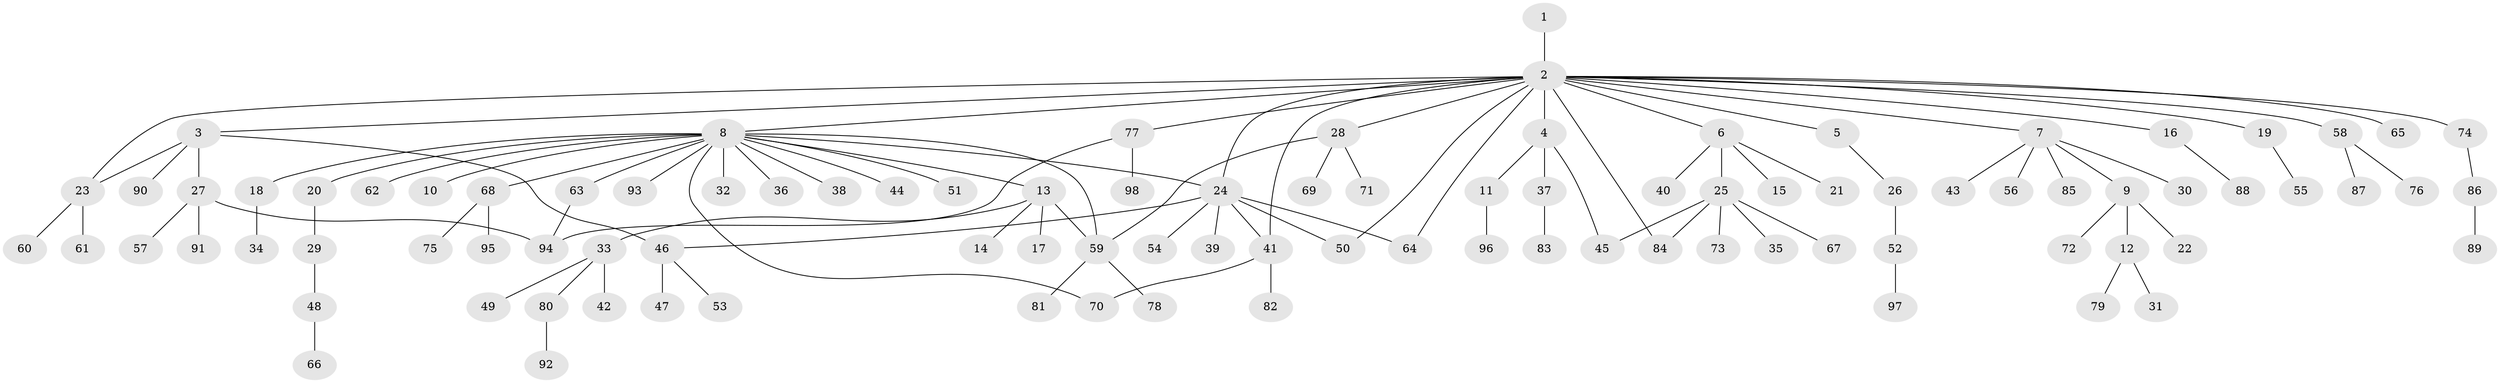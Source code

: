// Generated by graph-tools (version 1.1) at 2025/11/02/27/25 16:11:13]
// undirected, 98 vertices, 110 edges
graph export_dot {
graph [start="1"]
  node [color=gray90,style=filled];
  1;
  2;
  3;
  4;
  5;
  6;
  7;
  8;
  9;
  10;
  11;
  12;
  13;
  14;
  15;
  16;
  17;
  18;
  19;
  20;
  21;
  22;
  23;
  24;
  25;
  26;
  27;
  28;
  29;
  30;
  31;
  32;
  33;
  34;
  35;
  36;
  37;
  38;
  39;
  40;
  41;
  42;
  43;
  44;
  45;
  46;
  47;
  48;
  49;
  50;
  51;
  52;
  53;
  54;
  55;
  56;
  57;
  58;
  59;
  60;
  61;
  62;
  63;
  64;
  65;
  66;
  67;
  68;
  69;
  70;
  71;
  72;
  73;
  74;
  75;
  76;
  77;
  78;
  79;
  80;
  81;
  82;
  83;
  84;
  85;
  86;
  87;
  88;
  89;
  90;
  91;
  92;
  93;
  94;
  95;
  96;
  97;
  98;
  1 -- 2;
  2 -- 3;
  2 -- 4;
  2 -- 5;
  2 -- 6;
  2 -- 7;
  2 -- 8;
  2 -- 16;
  2 -- 19;
  2 -- 23;
  2 -- 24;
  2 -- 28;
  2 -- 41;
  2 -- 50;
  2 -- 58;
  2 -- 64;
  2 -- 65;
  2 -- 74;
  2 -- 77;
  2 -- 84;
  3 -- 23;
  3 -- 27;
  3 -- 46;
  3 -- 90;
  4 -- 11;
  4 -- 37;
  4 -- 45;
  5 -- 26;
  6 -- 15;
  6 -- 21;
  6 -- 25;
  6 -- 40;
  7 -- 9;
  7 -- 30;
  7 -- 43;
  7 -- 56;
  7 -- 85;
  8 -- 10;
  8 -- 13;
  8 -- 18;
  8 -- 20;
  8 -- 24;
  8 -- 32;
  8 -- 36;
  8 -- 38;
  8 -- 44;
  8 -- 51;
  8 -- 59;
  8 -- 62;
  8 -- 63;
  8 -- 68;
  8 -- 70;
  8 -- 93;
  9 -- 12;
  9 -- 22;
  9 -- 72;
  11 -- 96;
  12 -- 31;
  12 -- 79;
  13 -- 14;
  13 -- 17;
  13 -- 33;
  13 -- 59;
  16 -- 88;
  18 -- 34;
  19 -- 55;
  20 -- 29;
  23 -- 60;
  23 -- 61;
  24 -- 39;
  24 -- 41;
  24 -- 46;
  24 -- 50;
  24 -- 54;
  24 -- 64;
  25 -- 35;
  25 -- 45;
  25 -- 67;
  25 -- 73;
  25 -- 84;
  26 -- 52;
  27 -- 57;
  27 -- 91;
  27 -- 94;
  28 -- 59;
  28 -- 69;
  28 -- 71;
  29 -- 48;
  33 -- 42;
  33 -- 49;
  33 -- 80;
  37 -- 83;
  41 -- 70;
  41 -- 82;
  46 -- 47;
  46 -- 53;
  48 -- 66;
  52 -- 97;
  58 -- 76;
  58 -- 87;
  59 -- 78;
  59 -- 81;
  63 -- 94;
  68 -- 75;
  68 -- 95;
  74 -- 86;
  77 -- 94;
  77 -- 98;
  80 -- 92;
  86 -- 89;
}
